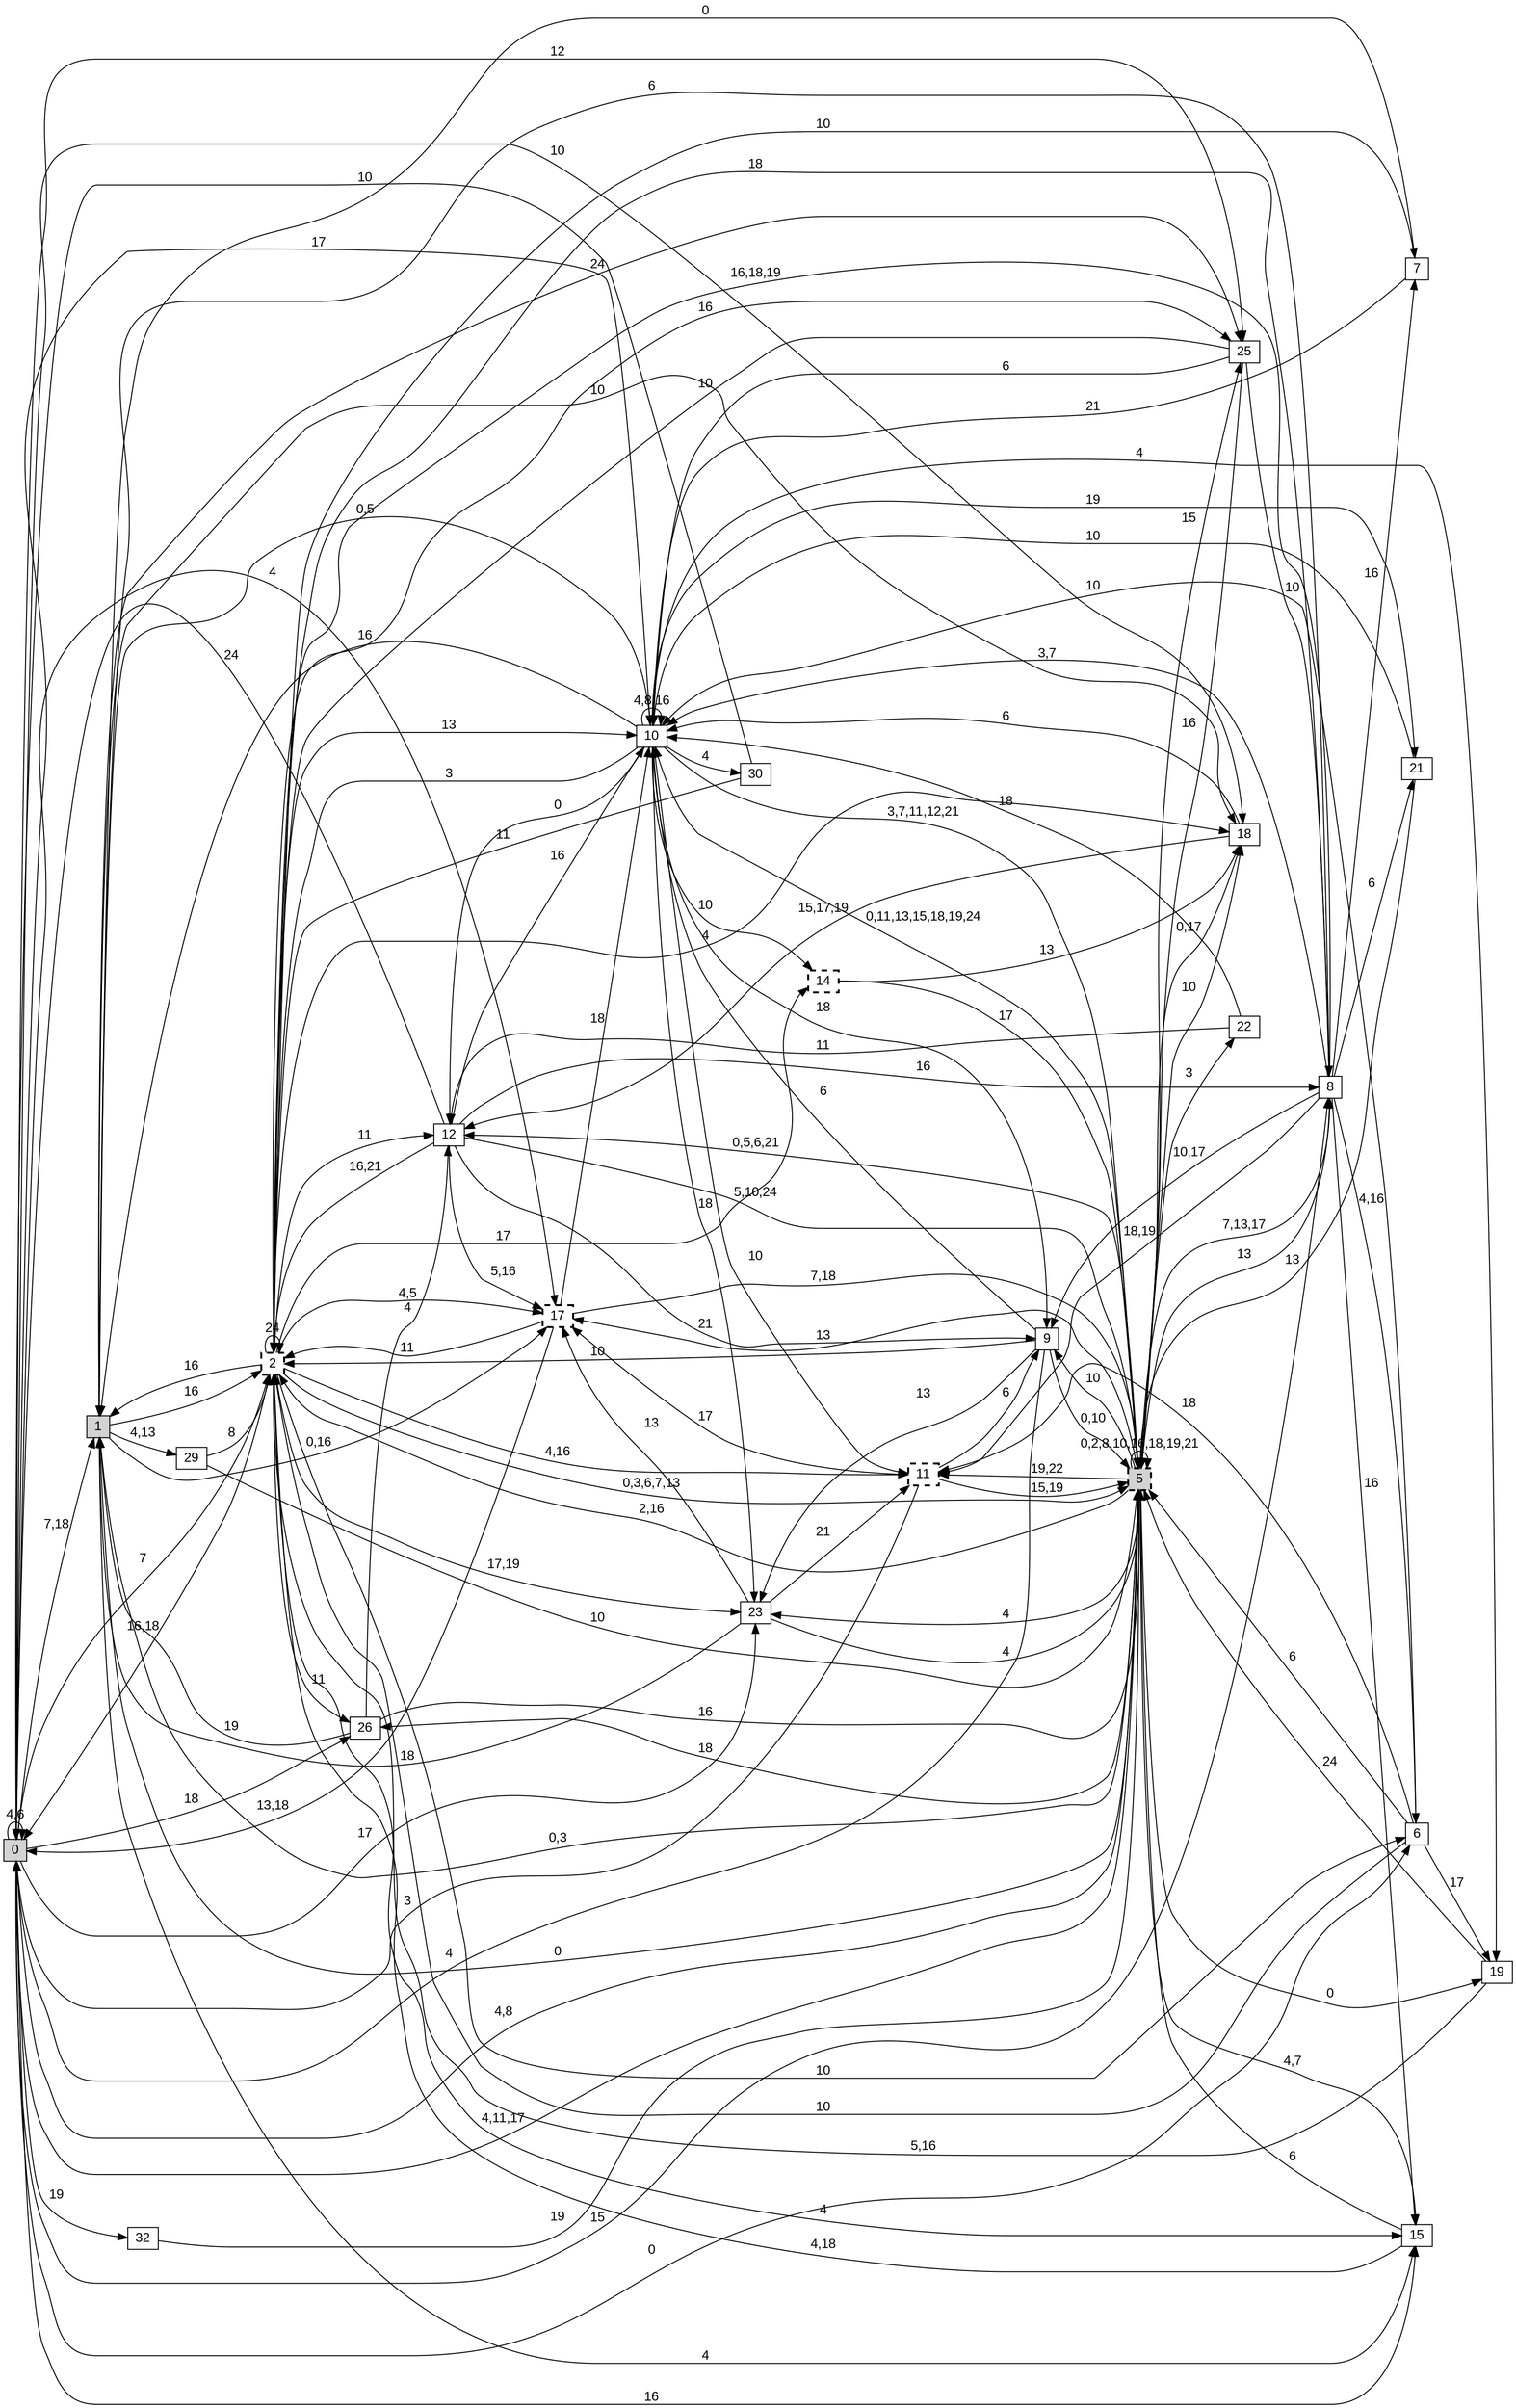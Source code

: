 digraph "NDFA" {
  rankdir=LR
  node [shape=box width=0.1 height=0.1 fontname=Arial]
  edge [fontname=Arial]
/* Estados */
 s0 [label="0" style="filled"] /* I:1 F:0 D:0 */
 s1 [label="1" style="filled"] /* I:1 F:0 D:0 */
 s2 [label="2" style="bold,dashed"] /* I:0 F:1 D:0 */
 s5 [label="5" style="filled,bold,dashed"] /* I:1 F:1 D:0 */
 s6 [label="6" ] /* I:0 F:0 D:0 */
 s7 [label="7" ] /* I:0 F:0 D:0 */
 s8 [label="8" ] /* I:0 F:0 D:0 */
 s9 [label="9" ] /* I:0 F:0 D:0 */
 s10 [label="10" ] /* I:0 F:0 D:0 */
 s11 [label="11" style="bold,dashed"] /* I:0 F:1 D:0 */
 s12 [label="12" ] /* I:0 F:0 D:0 */
 s14 [label="14" style="bold,dashed"] /* I:0 F:1 D:0 */
 s15 [label="15" ] /* I:0 F:0 D:0 */
 s17 [label="17" style="bold,dashed"] /* I:0 F:1 D:0 */
 s18 [label="18" ] /* I:0 F:0 D:0 */
 s19 [label="19" ] /* I:0 F:0 D:0 */
 s21 [label="21" ] /* I:0 F:0 D:0 */
 s22 [label="22" ] /* I:0 F:0 D:0 */
 s23 [label="23" ] /* I:0 F:0 D:0 */
 s25 [label="25" ] /* I:0 F:0 D:0 */
 s26 [label="26" ] /* I:0 F:0 D:0 */
 s29 [label="29" ] /* I:0 F:0 D:0 */
 s30 [label="30" ] /* I:0 F:0 D:0 */
 s32 [label="32" ] /* I:0 F:0 D:0 */
/* Transiciones */
  s0 -> s0 [label="4,6"]
  s0 -> s1 [label="7,18"]
  s0 -> s2 [label="7"]
  s0 -> s5 [label="4,8"]
  s0 -> s6 [label="0"]
  s0 -> s8 [label="15"]
  s0 -> s15 [label="16"]
  s0 -> s17 [label="4"]
  s0 -> s18 [label="10"]
  s0 -> s23 [label="17"]
  s0 -> s25 [label="12"]
  s0 -> s26 [label="18"]
  s0 -> s32 [label="19"]
  s1 -> s2 [label="16"]
  s1 -> s5 [label="0"]
  s1 -> s7 [label="0"]
  s1 -> s10 [label="0,5"]
  s1 -> s15 [label="4"]
  s1 -> s17 [label="0,16"]
  s1 -> s18 [label="10"]
  s1 -> s25 [label="24"]
  s1 -> s29 [label="4,13"]
  s2 -> s0 [label="16,18"]
  s2 -> s1 [label="16"]
  s2 -> s2 [label="24"]
  s2 -> s5 [label="0,3,6,7,13"]
  s2 -> s6 [label="10"]
  s2 -> s8 [label="18"]
  s2 -> s10 [label="13"]
  s2 -> s11 [label="4,16"]
  s2 -> s12 [label="11"]
  s2 -> s14 [label="17"]
  s2 -> s15 [label="4"]
  s2 -> s17 [label="4,5"]
  s2 -> s18 [label="4"]
  s2 -> s23 [label="17,19"]
  s2 -> s25 [label="16"]
  s2 -> s26 [label="11"]
  s5 -> s0 [label="4,11,17"]
  s5 -> s1 [label="0,3"]
  s5 -> s2 [label="2,16"]
  s5 -> s5 [label="0,2,8,10,16,18,19,21"]
  s5 -> s8 [label="7,13,17"]
  s5 -> s9 [label="10"]
  s5 -> s10 [label="0,11,13,15,18,19,24"]
  s5 -> s11 [label="19,22"]
  s5 -> s12 [label="0,5,6,21"]
  s5 -> s15 [label="4,7"]
  s5 -> s17 [label="13"]
  s5 -> s18 [label="10"]
  s5 -> s19 [label="0"]
  s5 -> s22 [label="3"]
  s5 -> s23 [label="4"]
  s5 -> s25 [label="15"]
  s5 -> s26 [label="18"]
  s6 -> s2 [label="10"]
  s6 -> s5 [label="6"]
  s6 -> s10 [label="10"]
  s6 -> s11 [label="18"]
  s6 -> s19 [label="17"]
  s7 -> s2 [label="10"]
  s7 -> s10 [label="21"]
  s8 -> s1 [label="6"]
  s8 -> s2 [label="16,18,19"]
  s8 -> s5 [label="13"]
  s8 -> s6 [label="4,16"]
  s8 -> s7 [label="16"]
  s8 -> s9 [label="10,17"]
  s8 -> s10 [label="3,7"]
  s8 -> s11 [label="18,19"]
  s8 -> s15 [label="16"]
  s8 -> s21 [label="6"]
  s9 -> s0 [label="4"]
  s9 -> s2 [label="10"]
  s9 -> s5 [label="0,10"]
  s9 -> s10 [label="6"]
  s9 -> s23 [label="13"]
  s10 -> s0 [label="17"]
  s10 -> s1 [label="16"]
  s10 -> s2 [label="3"]
  s10 -> s5 [label="3,7,11,12,21"]
  s10 -> s9 [label="18"]
  s10 -> s10 [label="4,8,16"]
  s10 -> s11 [label="10"]
  s10 -> s12 [label="0"]
  s10 -> s14 [label="10"]
  s10 -> s19 [label="4"]
  s10 -> s21 [label="19"]
  s10 -> s23 [label="18"]
  s10 -> s30 [label="4"]
  s11 -> s0 [label="3"]
  s11 -> s5 [label="15,19"]
  s11 -> s9 [label="6"]
  s11 -> s17 [label="17"]
  s12 -> s0 [label="24"]
  s12 -> s2 [label="16,21"]
  s12 -> s5 [label="5,10,24"]
  s12 -> s8 [label="16"]
  s12 -> s9 [label="21"]
  s12 -> s10 [label="16"]
  s12 -> s17 [label="5,16"]
  s14 -> s5 [label="17"]
  s14 -> s18 [label="13"]
  s15 -> s2 [label="4,18"]
  s15 -> s5 [label="6"]
  s17 -> s0 [label="13,18"]
  s17 -> s2 [label="11"]
  s17 -> s5 [label="7,18"]
  s17 -> s10 [label="18"]
  s18 -> s5 [label="0,17"]
  s18 -> s10 [label="6"]
  s18 -> s12 [label="15,17,19"]
  s19 -> s2 [label="5,16"]
  s19 -> s5 [label="24"]
  s21 -> s5 [label="13"]
  s21 -> s10 [label="10"]
  s22 -> s10 [label="18"]
  s22 -> s12 [label="11"]
  s23 -> s1 [label="18"]
  s23 -> s5 [label="4"]
  s23 -> s11 [label="21"]
  s23 -> s17 [label="13"]
  s25 -> s2 [label="10"]
  s25 -> s5 [label="16"]
  s25 -> s8 [label="10"]
  s25 -> s10 [label="6"]
  s26 -> s1 [label="19"]
  s26 -> s5 [label="16"]
  s26 -> s12 [label="4"]
  s29 -> s2 [label="8"]
  s29 -> s5 [label="10"]
  s30 -> s0 [label="10"]
  s30 -> s2 [label="11"]
  s32 -> s5 [label="19"]
}
